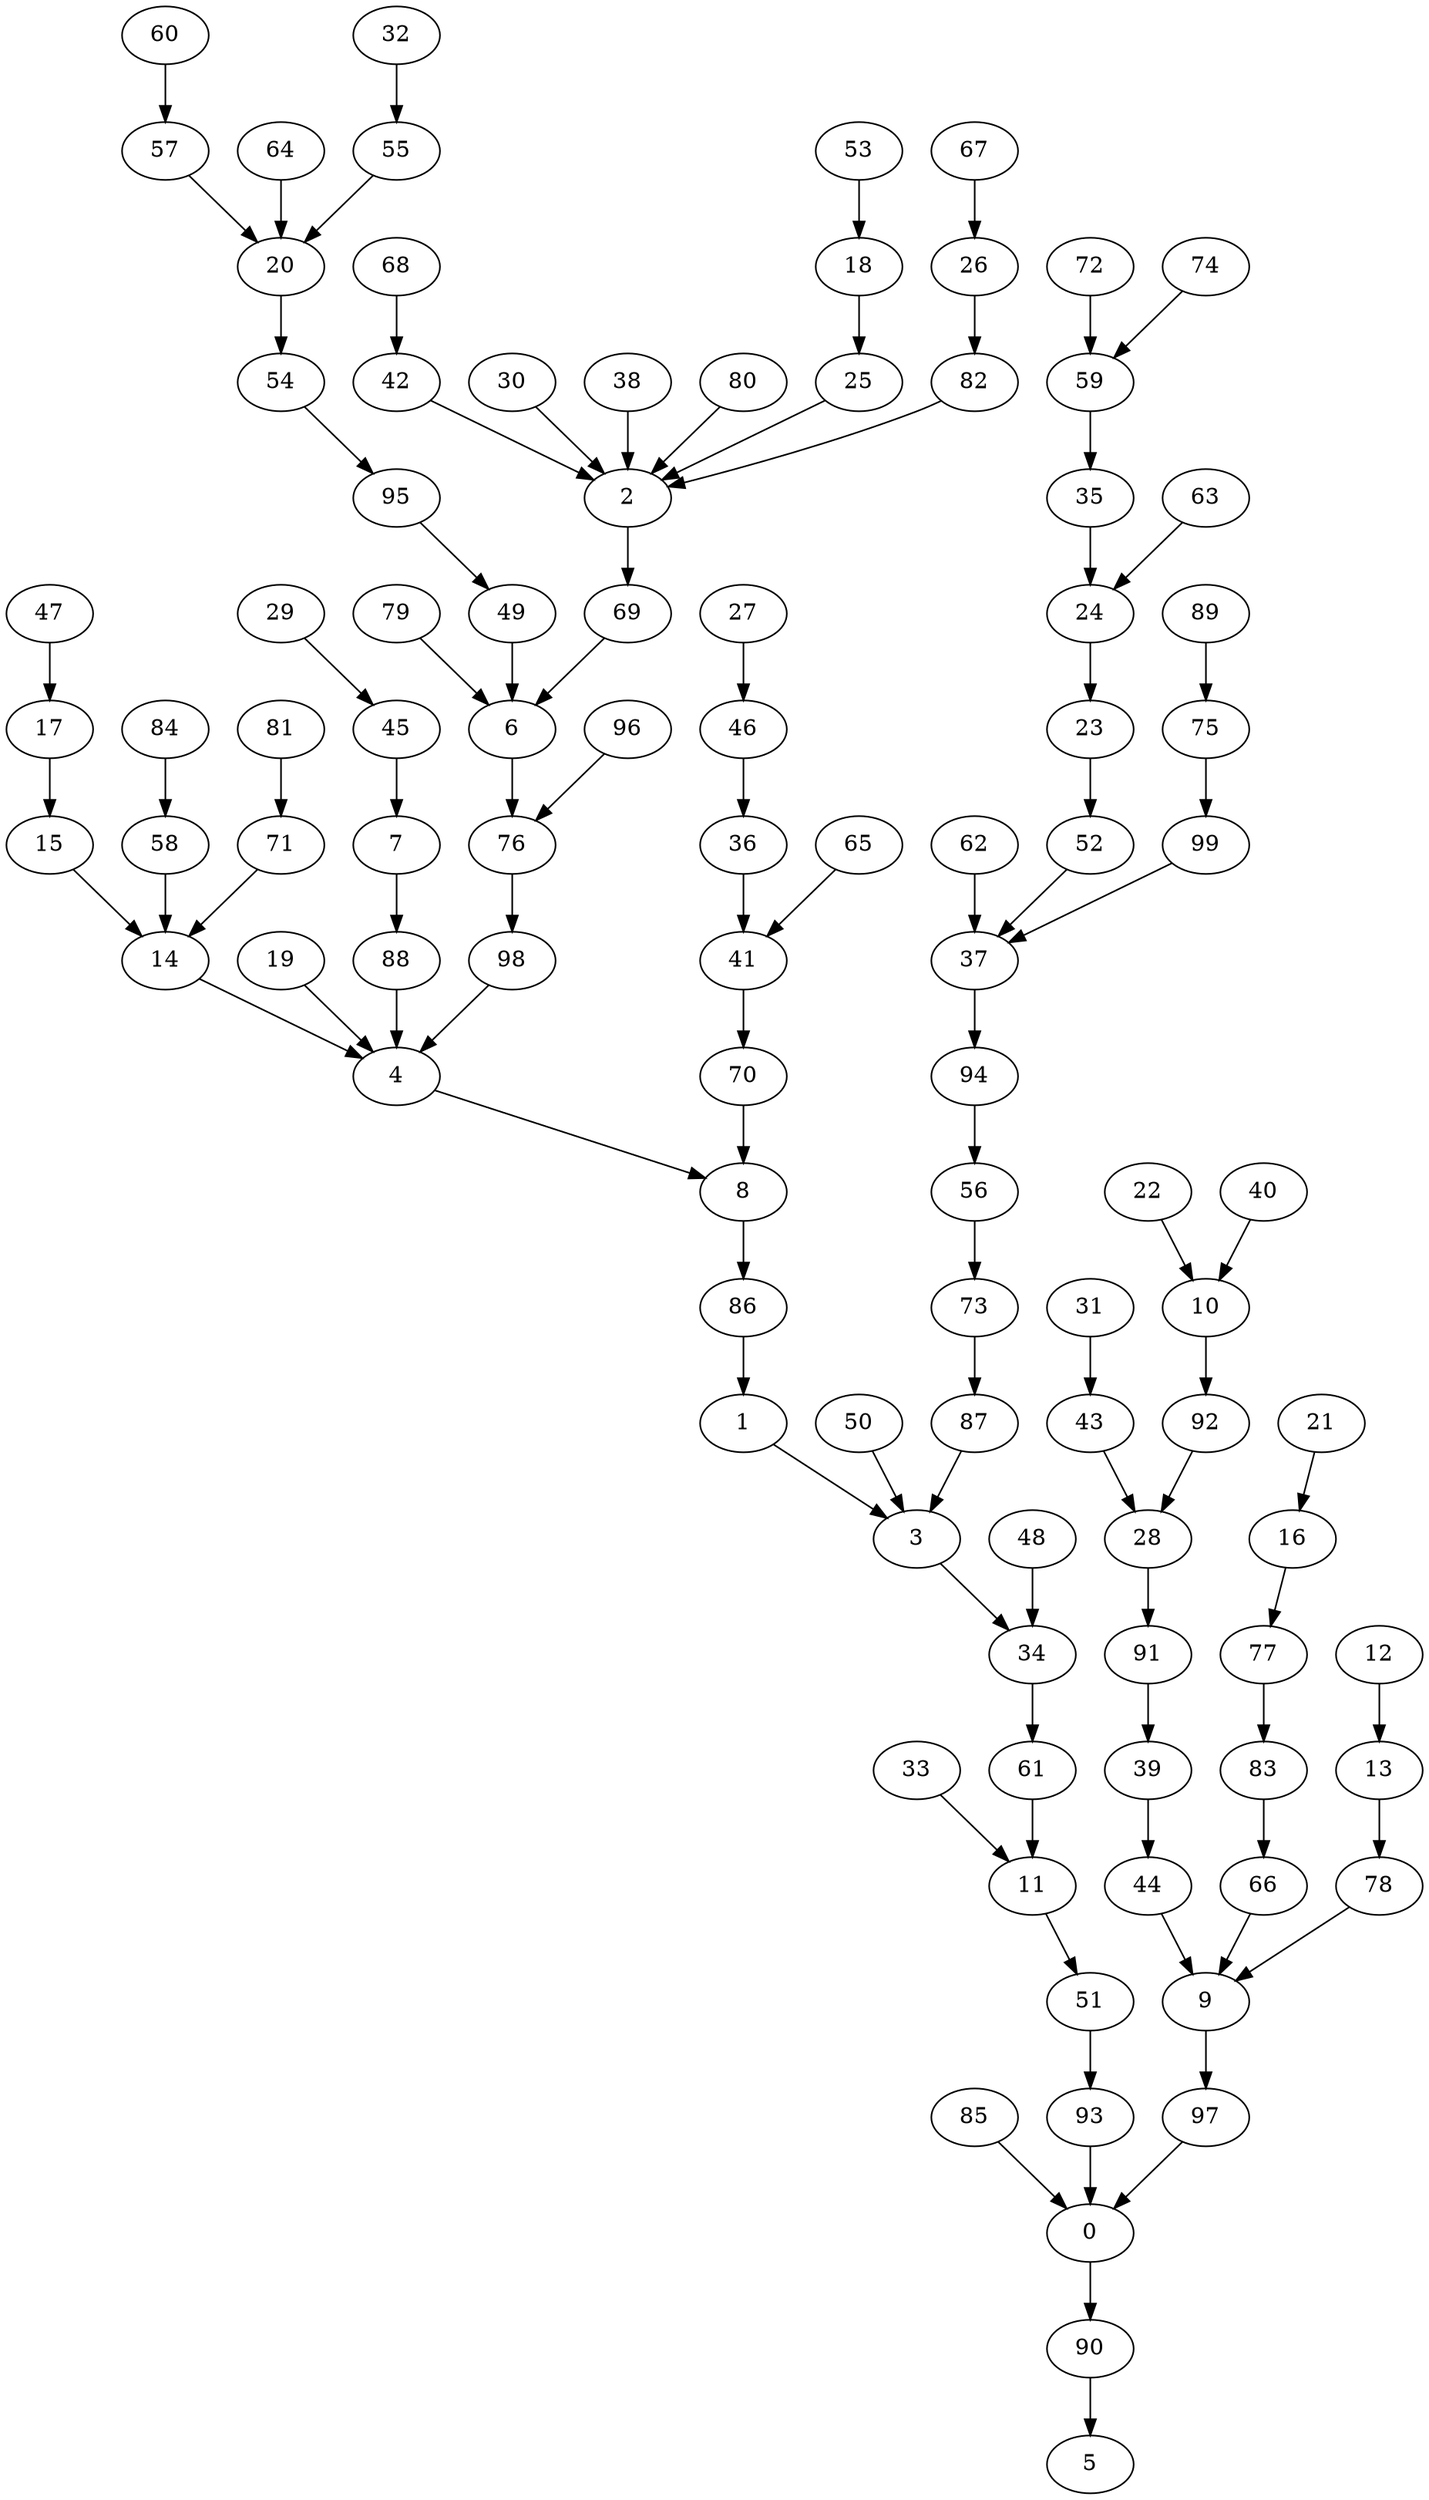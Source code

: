 digraph Dorogovtsev_Mendes_nodes_100_DFS_I_5 {
5;
2;
0;
9;
42;
68;
85;
90;
1;
3;
10;
11;
12;
16;
23;
33;
50;
51;
93;
97;
13;
21;
22;
28;
31;
39;
40;
44;
66;
78;
77;
83;
91;
43;
92;
34;
48;
61;
24;
35;
37;
56;
59;
62;
63;
72;
73;
74;
87;
75;
89;
94;
52;
99;
4;
7;
8;
14;
15;
17;
18;
19;
26;
27;
30;
47;
53;
58;
67;
71;
81;
84;
86;
36;
41;
65;
70;
46;
6;
20;
29;
38;
57;
60;
64;
76;
79;
80;
88;
96;
98;
32;
49;
69;
25;
82;
54;
95;
55;
45;
0 -> 90;
1 -> 3;
2 -> 69;
3 -> 34;
4 -> 8;
6 -> 76;
7 -> 88;
8 -> 86;
9 -> 97;
10 -> 92;
11 -> 51;
12 -> 13;
13 -> 78;
14 -> 4;
15 -> 14;
16 -> 77;
17 -> 15;
18 -> 25;
19 -> 4;
20 -> 54;
21 -> 16;
22 -> 10;
23 -> 52;
24 -> 23;
25 -> 2;
26 -> 82;
27 -> 46;
28 -> 91;
29 -> 45;
30 -> 2;
31 -> 43;
32 -> 55;
33 -> 11;
34 -> 61;
35 -> 24;
36 -> 41;
37 -> 94;
38 -> 2;
39 -> 44;
40 -> 10;
41 -> 70;
42 -> 2;
43 -> 28;
44 -> 9;
45 -> 7;
46 -> 36;
47 -> 17;
48 -> 34;
49 -> 6;
50 -> 3;
51 -> 93;
52 -> 37;
53 -> 18;
54 -> 95;
55 -> 20;
56 -> 73;
57 -> 20;
58 -> 14;
59 -> 35;
60 -> 57;
61 -> 11;
62 -> 37;
63 -> 24;
64 -> 20;
65 -> 41;
66 -> 9;
67 -> 26;
68 -> 42;
69 -> 6;
70 -> 8;
71 -> 14;
72 -> 59;
73 -> 87;
74 -> 59;
75 -> 99;
76 -> 98;
77 -> 83;
78 -> 9;
79 -> 6;
80 -> 2;
81 -> 71;
82 -> 2;
83 -> 66;
84 -> 58;
85 -> 0;
86 -> 1;
87 -> 3;
88 -> 4;
89 -> 75;
90 -> 5;
91 -> 39;
92 -> 28;
93 -> 0;
94 -> 56;
95 -> 49;
96 -> 76;
97 -> 0;
98 -> 4;
99 -> 37;
}